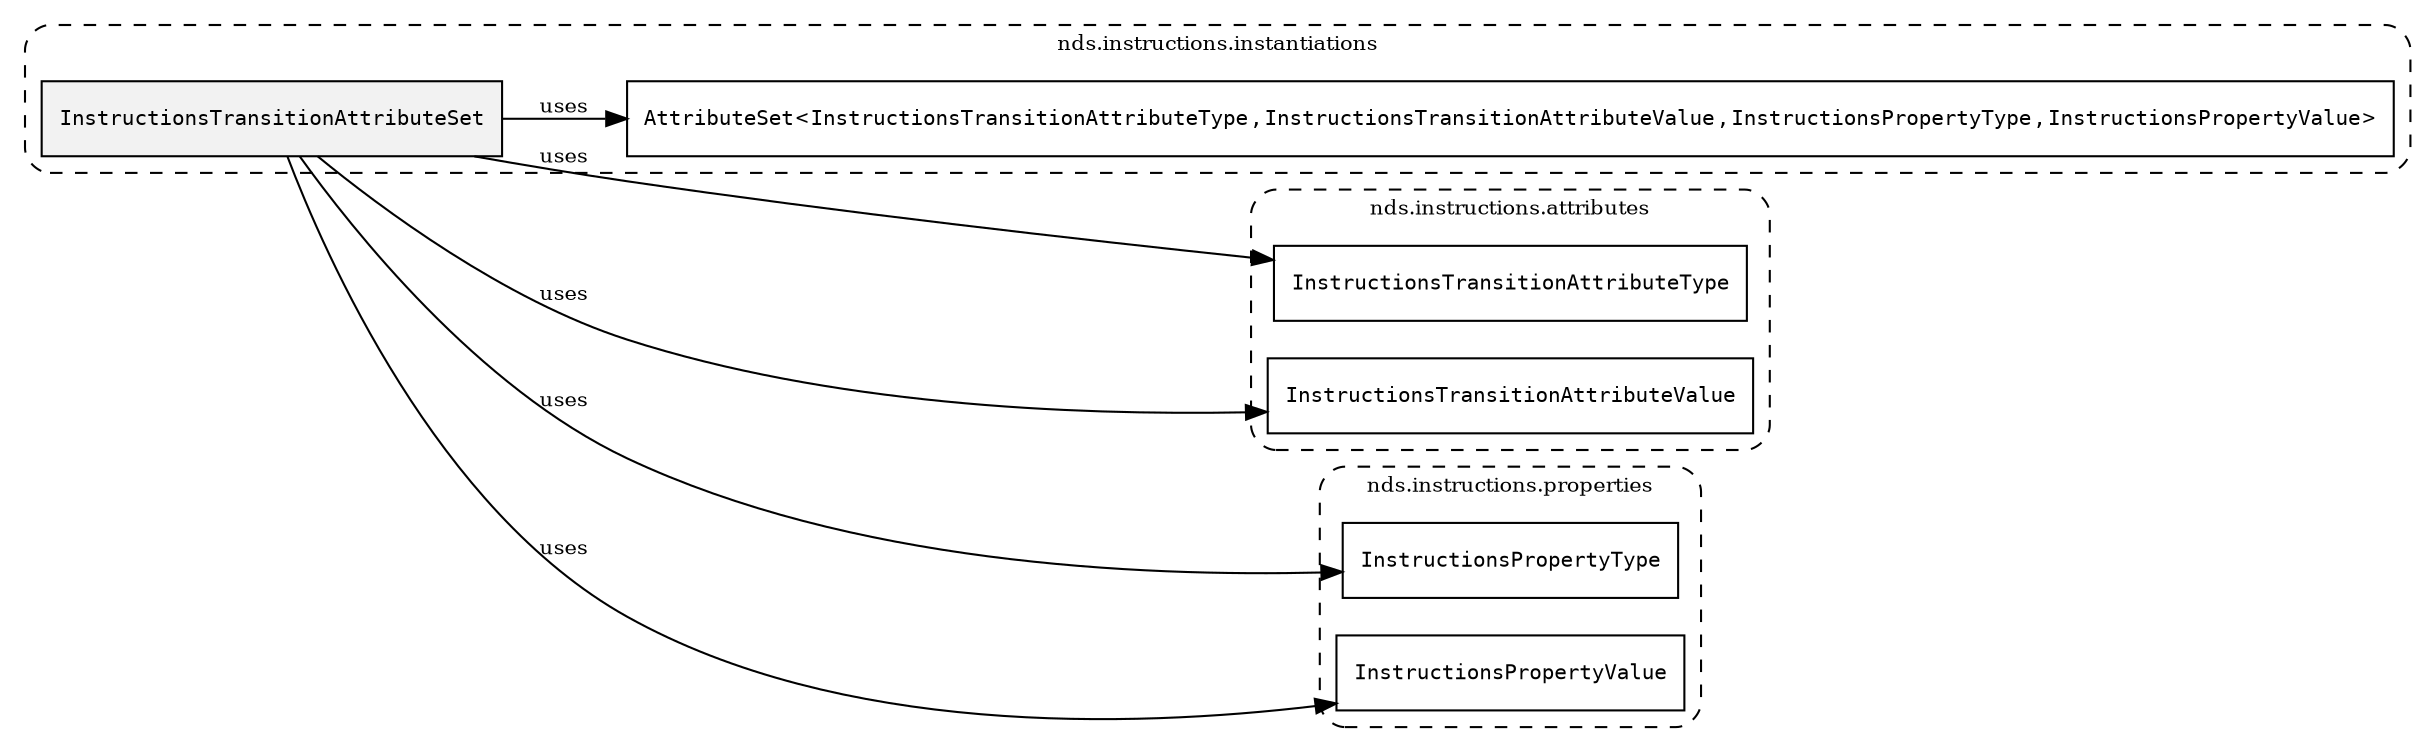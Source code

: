 /**
 * This dot file creates symbol collaboration diagram for InstructionsTransitionAttributeSet.
 */
digraph ZSERIO
{
    node [shape=box, fontsize=10];
    rankdir="LR";
    fontsize=10;
    tooltip="InstructionsTransitionAttributeSet collaboration diagram";

    subgraph "cluster_nds.instructions.instantiations"
    {
        style="dashed, rounded";
        label="nds.instructions.instantiations";
        tooltip="Package nds.instructions.instantiations";
        href="../../../content/packages/nds.instructions.instantiations.html#Package-nds-instructions-instantiations";
        target="_parent";

        "InstructionsTransitionAttributeSet" [style="filled", fillcolor="#0000000D", target="_parent", label=<<font face="monospace"><table align="center" border="0" cellspacing="0" cellpadding="0"><tr><td href="../../../content/packages/nds.instructions.instantiations.html#InstantiateType-InstructionsTransitionAttributeSet" title="InstantiateType defined in nds.instructions.instantiations">InstructionsTransitionAttributeSet</td></tr></table></font>>];
        "AttributeSet&lt;InstructionsTransitionAttributeType,InstructionsTransitionAttributeValue,InstructionsPropertyType,InstructionsPropertyValue&gt;" [target="_parent", label=<<font face="monospace"><table align="center" border="0" cellspacing="0" cellpadding="0"><tr><td href="../../../content/packages/nds.core.attributemap.html#Structure-AttributeSet" title="Structure defined in nds.core.attributemap">AttributeSet</td><td>&lt;</td><td><table align="center" border="0" cellspacing="0" cellpadding="0"><tr><td href="../../../content/packages/nds.instructions.attributes.html#Enum-InstructionsTransitionAttributeType" title="Enum defined in nds.instructions.attributes">InstructionsTransitionAttributeType</td></tr></table></td><td>,</td><td><table align="center" border="0" cellspacing="0" cellpadding="0"><tr><td href="../../../content/packages/nds.instructions.attributes.html#Choice-InstructionsTransitionAttributeValue" title="Choice defined in nds.instructions.attributes">InstructionsTransitionAttributeValue</td></tr></table></td><td>,</td><td><table align="center" border="0" cellspacing="0" cellpadding="0"><tr><td href="../../../content/packages/nds.instructions.properties.html#Structure-InstructionsPropertyType" title="Structure defined in nds.instructions.properties">InstructionsPropertyType</td></tr></table></td><td>,</td><td><table align="center" border="0" cellspacing="0" cellpadding="0"><tr><td href="../../../content/packages/nds.instructions.properties.html#Structure-InstructionsPropertyValue" title="Structure defined in nds.instructions.properties">InstructionsPropertyValue</td></tr></table></td><td>&gt;</td></tr></table></font>>];
    }

    subgraph "cluster_nds.instructions.attributes"
    {
        style="dashed, rounded";
        label="nds.instructions.attributes";
        tooltip="Package nds.instructions.attributes";
        href="../../../content/packages/nds.instructions.attributes.html#Package-nds-instructions-attributes";
        target="_parent";

        "InstructionsTransitionAttributeType" [target="_parent", label=<<font face="monospace"><table align="center" border="0" cellspacing="0" cellpadding="0"><tr><td href="../../../content/packages/nds.instructions.attributes.html#Enum-InstructionsTransitionAttributeType" title="Enum defined in nds.instructions.attributes">InstructionsTransitionAttributeType</td></tr></table></font>>];
        "InstructionsTransitionAttributeValue" [target="_parent", label=<<font face="monospace"><table align="center" border="0" cellspacing="0" cellpadding="0"><tr><td href="../../../content/packages/nds.instructions.attributes.html#Choice-InstructionsTransitionAttributeValue" title="Choice defined in nds.instructions.attributes">InstructionsTransitionAttributeValue</td></tr></table></font>>];
    }

    subgraph "cluster_nds.instructions.properties"
    {
        style="dashed, rounded";
        label="nds.instructions.properties";
        tooltip="Package nds.instructions.properties";
        href="../../../content/packages/nds.instructions.properties.html#Package-nds-instructions-properties";
        target="_parent";

        "InstructionsPropertyType" [target="_parent", label=<<font face="monospace"><table align="center" border="0" cellspacing="0" cellpadding="0"><tr><td href="../../../content/packages/nds.instructions.properties.html#Structure-InstructionsPropertyType" title="Structure defined in nds.instructions.properties">InstructionsPropertyType</td></tr></table></font>>];
        "InstructionsPropertyValue" [target="_parent", label=<<font face="monospace"><table align="center" border="0" cellspacing="0" cellpadding="0"><tr><td href="../../../content/packages/nds.instructions.properties.html#Structure-InstructionsPropertyValue" title="Structure defined in nds.instructions.properties">InstructionsPropertyValue</td></tr></table></font>>];
    }

    "InstructionsTransitionAttributeSet" -> "AttributeSet&lt;InstructionsTransitionAttributeType,InstructionsTransitionAttributeValue,InstructionsPropertyType,InstructionsPropertyValue&gt;" [label="uses", fontsize=10];
    "InstructionsTransitionAttributeSet" -> "InstructionsTransitionAttributeType" [label="uses", fontsize=10];
    "InstructionsTransitionAttributeSet" -> "InstructionsTransitionAttributeValue" [label="uses", fontsize=10];
    "InstructionsTransitionAttributeSet" -> "InstructionsPropertyType" [label="uses", fontsize=10];
    "InstructionsTransitionAttributeSet" -> "InstructionsPropertyValue" [label="uses", fontsize=10];
}
